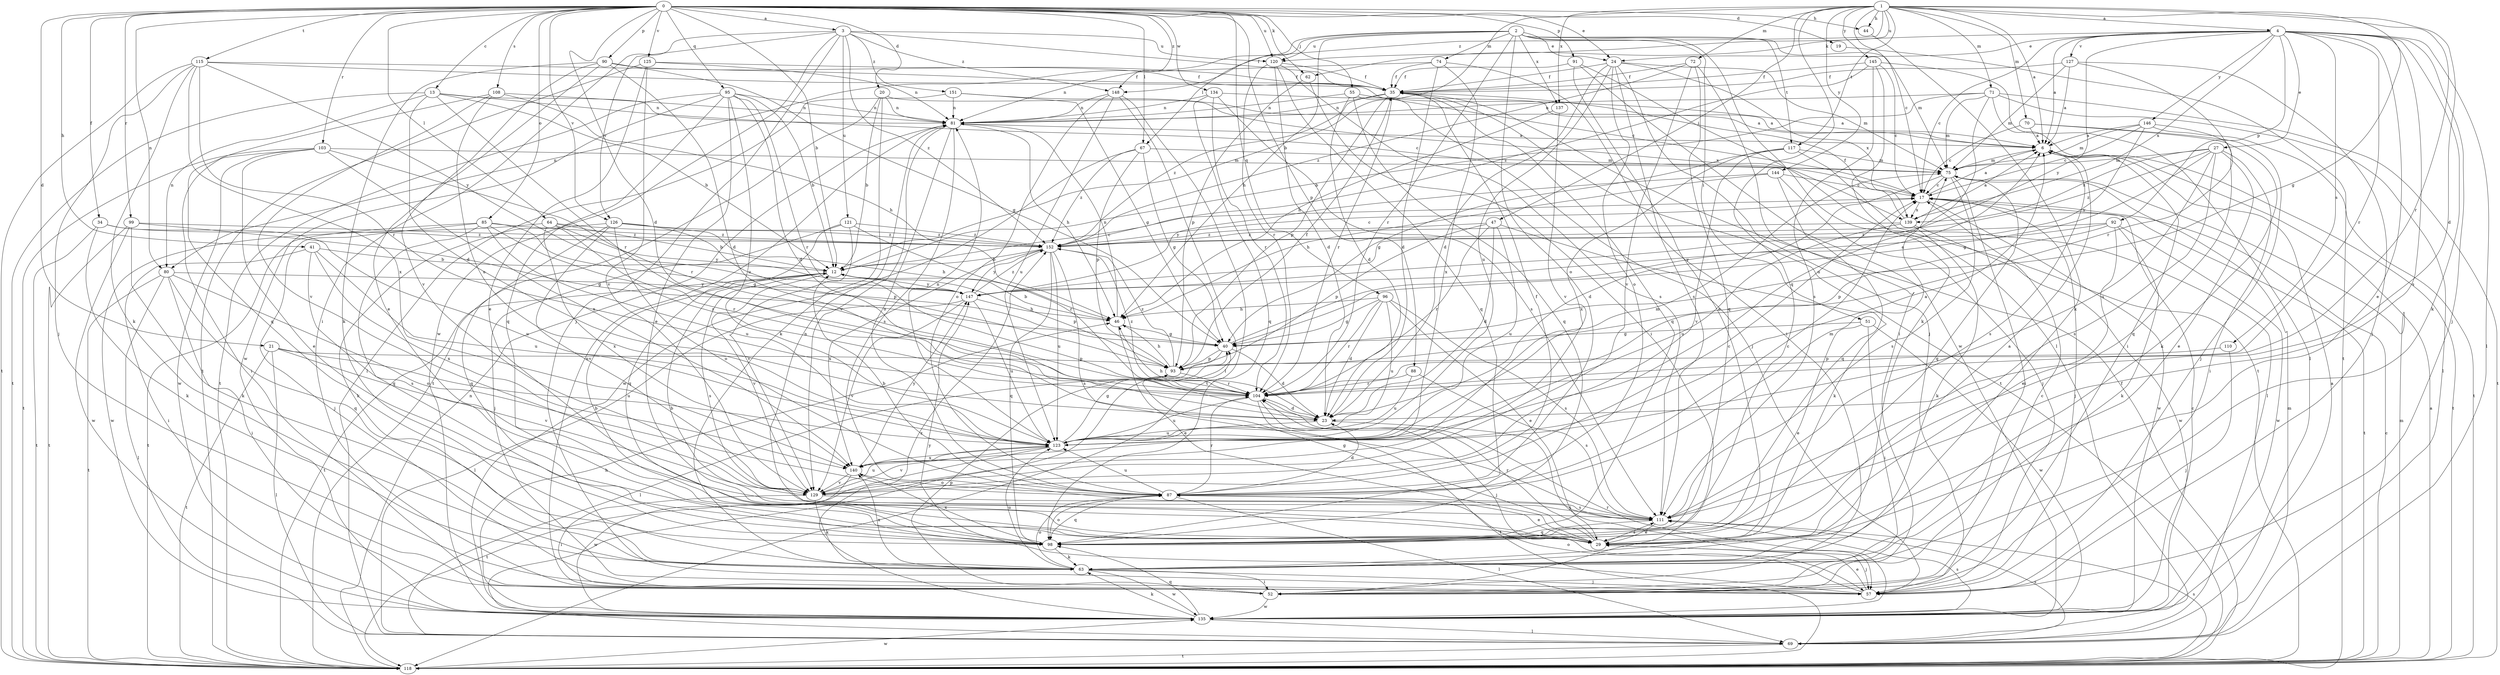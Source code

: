 strict digraph  {
0;
1;
2;
3;
4;
6;
12;
13;
17;
19;
20;
21;
23;
24;
27;
29;
34;
35;
40;
41;
44;
46;
47;
51;
52;
55;
57;
62;
63;
64;
67;
69;
70;
71;
72;
74;
75;
80;
81;
85;
87;
88;
90;
91;
92;
93;
95;
96;
98;
99;
103;
104;
108;
110;
111;
115;
117;
118;
120;
121;
123;
125;
126;
127;
129;
134;
135;
137;
139;
140;
144;
145;
146;
147;
148;
151;
152;
0 -> 3  [label=a];
0 -> 12  [label=b];
0 -> 13  [label=c];
0 -> 19  [label=d];
0 -> 20  [label=d];
0 -> 21  [label=d];
0 -> 23  [label=d];
0 -> 24  [label=e];
0 -> 34  [label=f];
0 -> 41  [label=h];
0 -> 44  [label=h];
0 -> 55  [label=j];
0 -> 62  [label=k];
0 -> 64  [label=l];
0 -> 67  [label=l];
0 -> 80  [label=n];
0 -> 85  [label=o];
0 -> 88  [label=p];
0 -> 90  [label=p];
0 -> 91  [label=p];
0 -> 95  [label=q];
0 -> 96  [label=q];
0 -> 99  [label=r];
0 -> 103  [label=r];
0 -> 108  [label=s];
0 -> 115  [label=t];
0 -> 120  [label=u];
0 -> 125  [label=v];
0 -> 126  [label=v];
0 -> 134  [label=w];
0 -> 148  [label=z];
1 -> 4  [label=a];
1 -> 6  [label=a];
1 -> 12  [label=b];
1 -> 17  [label=c];
1 -> 23  [label=d];
1 -> 40  [label=g];
1 -> 44  [label=h];
1 -> 47  [label=i];
1 -> 70  [label=m];
1 -> 71  [label=m];
1 -> 72  [label=m];
1 -> 98  [label=q];
1 -> 104  [label=r];
1 -> 117  [label=t];
1 -> 120  [label=u];
1 -> 137  [label=x];
1 -> 144  [label=y];
1 -> 145  [label=y];
1 -> 148  [label=z];
2 -> 24  [label=e];
2 -> 46  [label=h];
2 -> 51  [label=i];
2 -> 67  [label=l];
2 -> 69  [label=l];
2 -> 74  [label=m];
2 -> 75  [label=m];
2 -> 80  [label=n];
2 -> 87  [label=o];
2 -> 104  [label=r];
2 -> 117  [label=t];
2 -> 120  [label=u];
2 -> 137  [label=x];
3 -> 35  [label=f];
3 -> 52  [label=i];
3 -> 57  [label=j];
3 -> 120  [label=u];
3 -> 121  [label=u];
3 -> 126  [label=v];
3 -> 135  [label=w];
3 -> 148  [label=z];
3 -> 151  [label=z];
3 -> 152  [label=z];
4 -> 6  [label=a];
4 -> 17  [label=c];
4 -> 24  [label=e];
4 -> 27  [label=e];
4 -> 29  [label=e];
4 -> 57  [label=j];
4 -> 62  [label=k];
4 -> 63  [label=k];
4 -> 69  [label=l];
4 -> 92  [label=p];
4 -> 104  [label=r];
4 -> 110  [label=s];
4 -> 111  [label=s];
4 -> 127  [label=v];
4 -> 139  [label=x];
4 -> 146  [label=y];
4 -> 147  [label=y];
6 -> 75  [label=m];
6 -> 111  [label=s];
6 -> 118  [label=t];
12 -> 17  [label=c];
12 -> 93  [label=p];
12 -> 111  [label=s];
12 -> 118  [label=t];
12 -> 129  [label=v];
12 -> 147  [label=y];
13 -> 12  [label=b];
13 -> 17  [label=c];
13 -> 23  [label=d];
13 -> 80  [label=n];
13 -> 81  [label=n];
13 -> 104  [label=r];
13 -> 118  [label=t];
17 -> 6  [label=a];
17 -> 57  [label=j];
17 -> 118  [label=t];
17 -> 135  [label=w];
17 -> 139  [label=x];
19 -> 118  [label=t];
20 -> 12  [label=b];
20 -> 63  [label=k];
20 -> 81  [label=n];
20 -> 118  [label=t];
20 -> 139  [label=x];
21 -> 69  [label=l];
21 -> 93  [label=p];
21 -> 118  [label=t];
21 -> 123  [label=u];
21 -> 129  [label=v];
23 -> 46  [label=h];
23 -> 57  [label=j];
23 -> 123  [label=u];
24 -> 23  [label=d];
24 -> 35  [label=f];
24 -> 57  [label=j];
24 -> 75  [label=m];
24 -> 87  [label=o];
24 -> 111  [label=s];
24 -> 123  [label=u];
24 -> 139  [label=x];
27 -> 29  [label=e];
27 -> 40  [label=g];
27 -> 52  [label=i];
27 -> 75  [label=m];
27 -> 111  [label=s];
27 -> 123  [label=u];
27 -> 139  [label=x];
27 -> 152  [label=z];
29 -> 6  [label=a];
29 -> 12  [label=b];
29 -> 40  [label=g];
29 -> 57  [label=j];
29 -> 81  [label=n];
29 -> 104  [label=r];
29 -> 111  [label=s];
34 -> 63  [label=k];
34 -> 118  [label=t];
34 -> 123  [label=u];
34 -> 152  [label=z];
35 -> 81  [label=n];
35 -> 93  [label=p];
35 -> 98  [label=q];
35 -> 104  [label=r];
35 -> 118  [label=t];
35 -> 152  [label=z];
40 -> 6  [label=a];
40 -> 23  [label=d];
40 -> 69  [label=l];
40 -> 93  [label=p];
41 -> 12  [label=b];
41 -> 52  [label=i];
41 -> 111  [label=s];
41 -> 123  [label=u];
41 -> 140  [label=x];
44 -> 63  [label=k];
46 -> 12  [label=b];
46 -> 29  [label=e];
46 -> 40  [label=g];
46 -> 81  [label=n];
47 -> 23  [label=d];
47 -> 63  [label=k];
47 -> 93  [label=p];
47 -> 104  [label=r];
47 -> 123  [label=u];
47 -> 152  [label=z];
51 -> 29  [label=e];
51 -> 40  [label=g];
51 -> 52  [label=i];
51 -> 135  [label=w];
52 -> 17  [label=c];
52 -> 81  [label=n];
52 -> 93  [label=p];
52 -> 135  [label=w];
55 -> 6  [label=a];
55 -> 23  [label=d];
55 -> 57  [label=j];
55 -> 81  [label=n];
55 -> 98  [label=q];
57 -> 29  [label=e];
57 -> 87  [label=o];
57 -> 147  [label=y];
62 -> 52  [label=i];
62 -> 93  [label=p];
63 -> 52  [label=i];
63 -> 57  [label=j];
63 -> 87  [label=o];
63 -> 123  [label=u];
63 -> 135  [label=w];
63 -> 140  [label=x];
64 -> 12  [label=b];
64 -> 104  [label=r];
64 -> 135  [label=w];
64 -> 140  [label=x];
64 -> 147  [label=y];
64 -> 152  [label=z];
67 -> 40  [label=g];
67 -> 75  [label=m];
67 -> 93  [label=p];
67 -> 135  [label=w];
67 -> 152  [label=z];
69 -> 75  [label=m];
69 -> 111  [label=s];
69 -> 118  [label=t];
70 -> 6  [label=a];
70 -> 17  [label=c];
70 -> 57  [label=j];
70 -> 63  [label=k];
71 -> 12  [label=b];
71 -> 52  [label=i];
71 -> 69  [label=l];
71 -> 75  [label=m];
71 -> 81  [label=n];
71 -> 118  [label=t];
71 -> 123  [label=u];
72 -> 35  [label=f];
72 -> 52  [label=i];
72 -> 98  [label=q];
72 -> 129  [label=v];
72 -> 152  [label=z];
74 -> 23  [label=d];
74 -> 35  [label=f];
74 -> 52  [label=i];
74 -> 81  [label=n];
74 -> 140  [label=x];
75 -> 17  [label=c];
75 -> 23  [label=d];
75 -> 52  [label=i];
75 -> 98  [label=q];
75 -> 111  [label=s];
80 -> 52  [label=i];
80 -> 69  [label=l];
80 -> 87  [label=o];
80 -> 98  [label=q];
80 -> 118  [label=t];
80 -> 147  [label=y];
81 -> 6  [label=a];
81 -> 46  [label=h];
81 -> 87  [label=o];
81 -> 111  [label=s];
81 -> 129  [label=v];
85 -> 40  [label=g];
85 -> 57  [label=j];
85 -> 98  [label=q];
85 -> 104  [label=r];
85 -> 118  [label=t];
85 -> 123  [label=u];
85 -> 152  [label=z];
87 -> 12  [label=b];
87 -> 17  [label=c];
87 -> 23  [label=d];
87 -> 35  [label=f];
87 -> 69  [label=l];
87 -> 75  [label=m];
87 -> 98  [label=q];
87 -> 104  [label=r];
87 -> 111  [label=s];
87 -> 123  [label=u];
88 -> 104  [label=r];
88 -> 111  [label=s];
88 -> 123  [label=u];
90 -> 23  [label=d];
90 -> 29  [label=e];
90 -> 35  [label=f];
90 -> 40  [label=g];
90 -> 63  [label=k];
90 -> 129  [label=v];
91 -> 29  [label=e];
91 -> 35  [label=f];
91 -> 118  [label=t];
91 -> 135  [label=w];
92 -> 29  [label=e];
92 -> 63  [label=k];
92 -> 93  [label=p];
92 -> 135  [label=w];
92 -> 147  [label=y];
92 -> 152  [label=z];
93 -> 35  [label=f];
93 -> 46  [label=h];
93 -> 104  [label=r];
93 -> 152  [label=z];
95 -> 12  [label=b];
95 -> 23  [label=d];
95 -> 29  [label=e];
95 -> 81  [label=n];
95 -> 98  [label=q];
95 -> 104  [label=r];
95 -> 118  [label=t];
95 -> 123  [label=u];
95 -> 135  [label=w];
96 -> 23  [label=d];
96 -> 29  [label=e];
96 -> 40  [label=g];
96 -> 46  [label=h];
96 -> 104  [label=r];
96 -> 111  [label=s];
96 -> 123  [label=u];
98 -> 12  [label=b];
98 -> 63  [label=k];
98 -> 87  [label=o];
98 -> 140  [label=x];
99 -> 40  [label=g];
99 -> 63  [label=k];
99 -> 118  [label=t];
99 -> 135  [label=w];
99 -> 152  [label=z];
103 -> 29  [label=e];
103 -> 52  [label=i];
103 -> 75  [label=m];
103 -> 104  [label=r];
103 -> 118  [label=t];
103 -> 135  [label=w];
103 -> 140  [label=x];
104 -> 23  [label=d];
104 -> 57  [label=j];
104 -> 118  [label=t];
104 -> 123  [label=u];
104 -> 152  [label=z];
108 -> 46  [label=h];
108 -> 81  [label=n];
108 -> 98  [label=q];
108 -> 123  [label=u];
108 -> 129  [label=v];
110 -> 57  [label=j];
110 -> 93  [label=p];
111 -> 29  [label=e];
111 -> 98  [label=q];
115 -> 17  [label=c];
115 -> 35  [label=f];
115 -> 57  [label=j];
115 -> 63  [label=k];
115 -> 104  [label=r];
115 -> 118  [label=t];
115 -> 140  [label=x];
115 -> 147  [label=y];
117 -> 40  [label=g];
117 -> 69  [label=l];
117 -> 75  [label=m];
117 -> 129  [label=v];
117 -> 140  [label=x];
118 -> 6  [label=a];
118 -> 17  [label=c];
118 -> 35  [label=f];
118 -> 75  [label=m];
118 -> 81  [label=n];
118 -> 111  [label=s];
118 -> 135  [label=w];
120 -> 23  [label=d];
120 -> 35  [label=f];
120 -> 98  [label=q];
120 -> 104  [label=r];
120 -> 111  [label=s];
121 -> 57  [label=j];
121 -> 98  [label=q];
121 -> 104  [label=r];
121 -> 129  [label=v];
121 -> 152  [label=z];
123 -> 6  [label=a];
123 -> 40  [label=g];
123 -> 75  [label=m];
123 -> 81  [label=n];
123 -> 118  [label=t];
123 -> 129  [label=v];
123 -> 140  [label=x];
125 -> 29  [label=e];
125 -> 35  [label=f];
125 -> 81  [label=n];
125 -> 118  [label=t];
125 -> 129  [label=v];
126 -> 46  [label=h];
126 -> 63  [label=k];
126 -> 87  [label=o];
126 -> 93  [label=p];
126 -> 98  [label=q];
126 -> 129  [label=v];
126 -> 152  [label=z];
127 -> 6  [label=a];
127 -> 35  [label=f];
127 -> 57  [label=j];
127 -> 75  [label=m];
127 -> 104  [label=r];
129 -> 17  [label=c];
129 -> 29  [label=e];
129 -> 52  [label=i];
129 -> 63  [label=k];
129 -> 123  [label=u];
134 -> 6  [label=a];
134 -> 81  [label=n];
134 -> 98  [label=q];
134 -> 104  [label=r];
134 -> 111  [label=s];
135 -> 6  [label=a];
135 -> 17  [label=c];
135 -> 46  [label=h];
135 -> 63  [label=k];
135 -> 69  [label=l];
135 -> 98  [label=q];
135 -> 104  [label=r];
135 -> 111  [label=s];
135 -> 152  [label=z];
137 -> 46  [label=h];
137 -> 129  [label=v];
139 -> 6  [label=a];
139 -> 35  [label=f];
139 -> 63  [label=k];
139 -> 123  [label=u];
139 -> 135  [label=w];
139 -> 152  [label=z];
140 -> 87  [label=o];
140 -> 129  [label=v];
140 -> 135  [label=w];
140 -> 147  [label=y];
144 -> 17  [label=c];
144 -> 46  [label=h];
144 -> 57  [label=j];
144 -> 98  [label=q];
144 -> 147  [label=y];
145 -> 17  [label=c];
145 -> 35  [label=f];
145 -> 63  [label=k];
145 -> 69  [label=l];
145 -> 111  [label=s];
145 -> 152  [label=z];
146 -> 6  [label=a];
146 -> 17  [label=c];
146 -> 75  [label=m];
146 -> 98  [label=q];
146 -> 118  [label=t];
146 -> 147  [label=y];
147 -> 46  [label=h];
147 -> 69  [label=l];
147 -> 123  [label=u];
147 -> 129  [label=v];
147 -> 152  [label=z];
148 -> 69  [label=l];
148 -> 81  [label=n];
148 -> 87  [label=o];
148 -> 118  [label=t];
148 -> 123  [label=u];
151 -> 6  [label=a];
151 -> 40  [label=g];
151 -> 69  [label=l];
151 -> 81  [label=n];
152 -> 12  [label=b];
152 -> 17  [label=c];
152 -> 98  [label=q];
152 -> 111  [label=s];
152 -> 123  [label=u];
152 -> 140  [label=x];
152 -> 147  [label=y];
}
